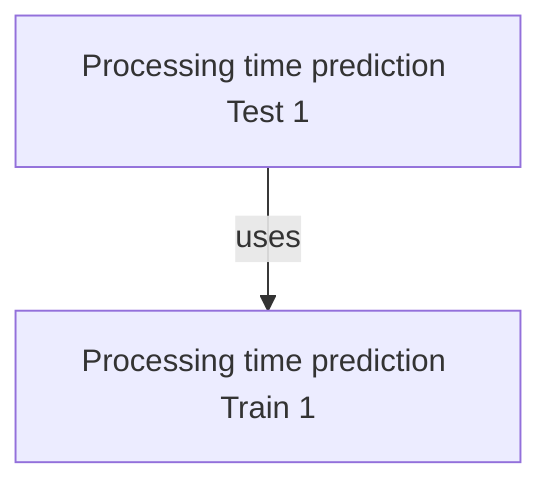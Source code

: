 graph TD;
    A1["Processing time prediction Test 1"] -->|"uses"| A2["Processing time prediction Train 1"];